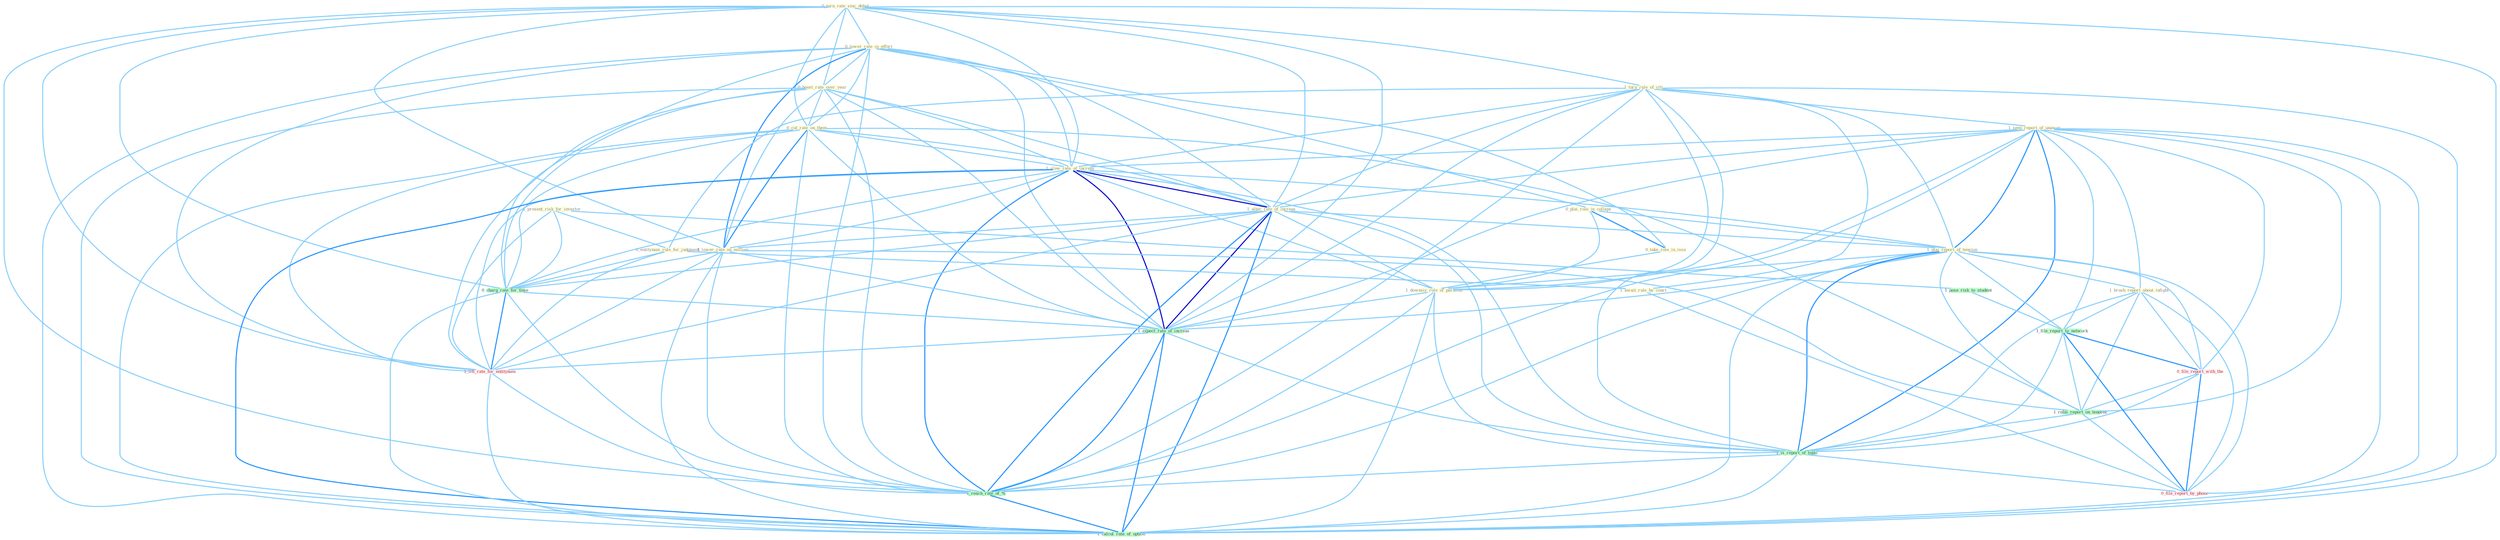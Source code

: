 Graph G{ 
    node
    [shape=polygon,style=filled,width=.5,height=.06,color="#BDFCC9",fixedsize=true,fontsize=4,
    fontcolor="#2f4f4f"];
    {node
    [color="#ffffe0", fontcolor="#8b7d6b"] "0_turn_rate_sinc_debut " "0_lower_rate_in_effort " "1_present_risk_for_investor " "0_boost_rate_over_year " "0_cut_rate_on_them " "1_turn_rule_of_citi " "0_plai_role_in_collaps " "1_seen_report_of_unawar " "1_slow_rate_of_increas " "0_take_role_in_issu " "1_alter_rate_of_increas " "1_lower_rate_on_million " "0_entitynam_rule_for_judgment " "1_plai_report_of_tension " "1_brush_report_about_infight " "1_await_rule_by_court " "1_downsiz_role_of_parastat "}
{node [color="#fff0f5", fontcolor="#b22222"] "0_file_report_with_the " "1_lift_rate_for_entitynam " "0_file_report_by_phone "}
edge [color="#B0E2FF"];

	"0_turn_rate_sinc_debut " -- "0_lower_rate_in_effort " [w="1", color="#87cefa" ];
	"0_turn_rate_sinc_debut " -- "0_boost_rate_over_year " [w="1", color="#87cefa" ];
	"0_turn_rate_sinc_debut " -- "0_cut_rate_on_them " [w="1", color="#87cefa" ];
	"0_turn_rate_sinc_debut " -- "1_turn_rule_of_citi " [w="1", color="#87cefa" ];
	"0_turn_rate_sinc_debut " -- "1_slow_rate_of_increas " [w="1", color="#87cefa" ];
	"0_turn_rate_sinc_debut " -- "1_alter_rate_of_increas " [w="1", color="#87cefa" ];
	"0_turn_rate_sinc_debut " -- "1_lower_rate_on_million " [w="1", color="#87cefa" ];
	"0_turn_rate_sinc_debut " -- "0_charg_rate_for_time " [w="1", color="#87cefa" ];
	"0_turn_rate_sinc_debut " -- "1_expect_rate_of_increas " [w="1", color="#87cefa" ];
	"0_turn_rate_sinc_debut " -- "1_lift_rate_for_entitynam " [w="1", color="#87cefa" ];
	"0_turn_rate_sinc_debut " -- "1_reach_rate_of_% " [w="1", color="#87cefa" ];
	"0_turn_rate_sinc_debut " -- "1_calcul_rate_of_option " [w="1", color="#87cefa" ];
	"0_lower_rate_in_effort " -- "0_boost_rate_over_year " [w="1", color="#87cefa" ];
	"0_lower_rate_in_effort " -- "0_cut_rate_on_them " [w="1", color="#87cefa" ];
	"0_lower_rate_in_effort " -- "0_plai_role_in_collaps " [w="1", color="#87cefa" ];
	"0_lower_rate_in_effort " -- "1_slow_rate_of_increas " [w="1", color="#87cefa" ];
	"0_lower_rate_in_effort " -- "0_take_role_in_issu " [w="1", color="#87cefa" ];
	"0_lower_rate_in_effort " -- "1_alter_rate_of_increas " [w="1", color="#87cefa" ];
	"0_lower_rate_in_effort " -- "1_lower_rate_on_million " [w="2", color="#1e90ff" , len=0.8];
	"0_lower_rate_in_effort " -- "0_charg_rate_for_time " [w="1", color="#87cefa" ];
	"0_lower_rate_in_effort " -- "1_expect_rate_of_increas " [w="1", color="#87cefa" ];
	"0_lower_rate_in_effort " -- "1_lift_rate_for_entitynam " [w="1", color="#87cefa" ];
	"0_lower_rate_in_effort " -- "1_reach_rate_of_% " [w="1", color="#87cefa" ];
	"0_lower_rate_in_effort " -- "1_calcul_rate_of_option " [w="1", color="#87cefa" ];
	"1_present_risk_for_investor " -- "0_entitynam_rule_for_judgment " [w="1", color="#87cefa" ];
	"1_present_risk_for_investor " -- "1_pose_risk_to_student " [w="1", color="#87cefa" ];
	"1_present_risk_for_investor " -- "0_charg_rate_for_time " [w="1", color="#87cefa" ];
	"1_present_risk_for_investor " -- "1_lift_rate_for_entitynam " [w="1", color="#87cefa" ];
	"0_boost_rate_over_year " -- "0_cut_rate_on_them " [w="1", color="#87cefa" ];
	"0_boost_rate_over_year " -- "1_slow_rate_of_increas " [w="1", color="#87cefa" ];
	"0_boost_rate_over_year " -- "1_alter_rate_of_increas " [w="1", color="#87cefa" ];
	"0_boost_rate_over_year " -- "1_lower_rate_on_million " [w="1", color="#87cefa" ];
	"0_boost_rate_over_year " -- "0_charg_rate_for_time " [w="1", color="#87cefa" ];
	"0_boost_rate_over_year " -- "1_expect_rate_of_increas " [w="1", color="#87cefa" ];
	"0_boost_rate_over_year " -- "1_lift_rate_for_entitynam " [w="1", color="#87cefa" ];
	"0_boost_rate_over_year " -- "1_reach_rate_of_% " [w="1", color="#87cefa" ];
	"0_boost_rate_over_year " -- "1_calcul_rate_of_option " [w="1", color="#87cefa" ];
	"0_cut_rate_on_them " -- "1_slow_rate_of_increas " [w="1", color="#87cefa" ];
	"0_cut_rate_on_them " -- "1_alter_rate_of_increas " [w="1", color="#87cefa" ];
	"0_cut_rate_on_them " -- "1_lower_rate_on_million " [w="2", color="#1e90ff" , len=0.8];
	"0_cut_rate_on_them " -- "0_charg_rate_for_time " [w="1", color="#87cefa" ];
	"0_cut_rate_on_them " -- "1_expect_rate_of_increas " [w="1", color="#87cefa" ];
	"0_cut_rate_on_them " -- "1_relai_report_on_tendenc " [w="1", color="#87cefa" ];
	"0_cut_rate_on_them " -- "1_lift_rate_for_entitynam " [w="1", color="#87cefa" ];
	"0_cut_rate_on_them " -- "1_reach_rate_of_% " [w="1", color="#87cefa" ];
	"0_cut_rate_on_them " -- "1_calcul_rate_of_option " [w="1", color="#87cefa" ];
	"1_turn_rule_of_citi " -- "1_seen_report_of_unawar " [w="1", color="#87cefa" ];
	"1_turn_rule_of_citi " -- "1_slow_rate_of_increas " [w="1", color="#87cefa" ];
	"1_turn_rule_of_citi " -- "1_alter_rate_of_increas " [w="1", color="#87cefa" ];
	"1_turn_rule_of_citi " -- "0_entitynam_rule_for_judgment " [w="1", color="#87cefa" ];
	"1_turn_rule_of_citi " -- "1_plai_report_of_tension " [w="1", color="#87cefa" ];
	"1_turn_rule_of_citi " -- "1_await_rule_by_court " [w="1", color="#87cefa" ];
	"1_turn_rule_of_citi " -- "1_downsiz_role_of_parastat " [w="1", color="#87cefa" ];
	"1_turn_rule_of_citi " -- "1_expect_rate_of_increas " [w="1", color="#87cefa" ];
	"1_turn_rule_of_citi " -- "1_is_report_of_topic " [w="1", color="#87cefa" ];
	"1_turn_rule_of_citi " -- "1_reach_rate_of_% " [w="1", color="#87cefa" ];
	"1_turn_rule_of_citi " -- "1_calcul_rate_of_option " [w="1", color="#87cefa" ];
	"0_plai_role_in_collaps " -- "0_take_role_in_issu " [w="2", color="#1e90ff" , len=0.8];
	"0_plai_role_in_collaps " -- "1_plai_report_of_tension " [w="1", color="#87cefa" ];
	"0_plai_role_in_collaps " -- "1_downsiz_role_of_parastat " [w="1", color="#87cefa" ];
	"1_seen_report_of_unawar " -- "1_slow_rate_of_increas " [w="1", color="#87cefa" ];
	"1_seen_report_of_unawar " -- "1_alter_rate_of_increas " [w="1", color="#87cefa" ];
	"1_seen_report_of_unawar " -- "1_plai_report_of_tension " [w="2", color="#1e90ff" , len=0.8];
	"1_seen_report_of_unawar " -- "1_brush_report_about_infight " [w="1", color="#87cefa" ];
	"1_seen_report_of_unawar " -- "1_downsiz_role_of_parastat " [w="1", color="#87cefa" ];
	"1_seen_report_of_unawar " -- "1_file_report_to_network " [w="1", color="#87cefa" ];
	"1_seen_report_of_unawar " -- "0_file_report_with_the " [w="1", color="#87cefa" ];
	"1_seen_report_of_unawar " -- "1_expect_rate_of_increas " [w="1", color="#87cefa" ];
	"1_seen_report_of_unawar " -- "1_relai_report_on_tendenc " [w="1", color="#87cefa" ];
	"1_seen_report_of_unawar " -- "1_is_report_of_topic " [w="2", color="#1e90ff" , len=0.8];
	"1_seen_report_of_unawar " -- "1_reach_rate_of_% " [w="1", color="#87cefa" ];
	"1_seen_report_of_unawar " -- "0_file_report_by_phone " [w="1", color="#87cefa" ];
	"1_seen_report_of_unawar " -- "1_calcul_rate_of_option " [w="1", color="#87cefa" ];
	"1_slow_rate_of_increas " -- "1_alter_rate_of_increas " [w="3", color="#0000cd" , len=0.6];
	"1_slow_rate_of_increas " -- "1_lower_rate_on_million " [w="1", color="#87cefa" ];
	"1_slow_rate_of_increas " -- "1_plai_report_of_tension " [w="1", color="#87cefa" ];
	"1_slow_rate_of_increas " -- "1_downsiz_role_of_parastat " [w="1", color="#87cefa" ];
	"1_slow_rate_of_increas " -- "0_charg_rate_for_time " [w="1", color="#87cefa" ];
	"1_slow_rate_of_increas " -- "1_expect_rate_of_increas " [w="3", color="#0000cd" , len=0.6];
	"1_slow_rate_of_increas " -- "1_lift_rate_for_entitynam " [w="1", color="#87cefa" ];
	"1_slow_rate_of_increas " -- "1_is_report_of_topic " [w="1", color="#87cefa" ];
	"1_slow_rate_of_increas " -- "1_reach_rate_of_% " [w="2", color="#1e90ff" , len=0.8];
	"1_slow_rate_of_increas " -- "1_calcul_rate_of_option " [w="2", color="#1e90ff" , len=0.8];
	"0_take_role_in_issu " -- "1_downsiz_role_of_parastat " [w="1", color="#87cefa" ];
	"1_alter_rate_of_increas " -- "1_lower_rate_on_million " [w="1", color="#87cefa" ];
	"1_alter_rate_of_increas " -- "1_plai_report_of_tension " [w="1", color="#87cefa" ];
	"1_alter_rate_of_increas " -- "1_downsiz_role_of_parastat " [w="1", color="#87cefa" ];
	"1_alter_rate_of_increas " -- "0_charg_rate_for_time " [w="1", color="#87cefa" ];
	"1_alter_rate_of_increas " -- "1_expect_rate_of_increas " [w="3", color="#0000cd" , len=0.6];
	"1_alter_rate_of_increas " -- "1_lift_rate_for_entitynam " [w="1", color="#87cefa" ];
	"1_alter_rate_of_increas " -- "1_is_report_of_topic " [w="1", color="#87cefa" ];
	"1_alter_rate_of_increas " -- "1_reach_rate_of_% " [w="2", color="#1e90ff" , len=0.8];
	"1_alter_rate_of_increas " -- "1_calcul_rate_of_option " [w="2", color="#1e90ff" , len=0.8];
	"1_lower_rate_on_million " -- "0_charg_rate_for_time " [w="1", color="#87cefa" ];
	"1_lower_rate_on_million " -- "1_expect_rate_of_increas " [w="1", color="#87cefa" ];
	"1_lower_rate_on_million " -- "1_relai_report_on_tendenc " [w="1", color="#87cefa" ];
	"1_lower_rate_on_million " -- "1_lift_rate_for_entitynam " [w="1", color="#87cefa" ];
	"1_lower_rate_on_million " -- "1_reach_rate_of_% " [w="1", color="#87cefa" ];
	"1_lower_rate_on_million " -- "1_calcul_rate_of_option " [w="1", color="#87cefa" ];
	"0_entitynam_rule_for_judgment " -- "1_await_rule_by_court " [w="1", color="#87cefa" ];
	"0_entitynam_rule_for_judgment " -- "0_charg_rate_for_time " [w="1", color="#87cefa" ];
	"0_entitynam_rule_for_judgment " -- "1_lift_rate_for_entitynam " [w="1", color="#87cefa" ];
	"1_plai_report_of_tension " -- "1_brush_report_about_infight " [w="1", color="#87cefa" ];
	"1_plai_report_of_tension " -- "1_downsiz_role_of_parastat " [w="1", color="#87cefa" ];
	"1_plai_report_of_tension " -- "1_file_report_to_network " [w="1", color="#87cefa" ];
	"1_plai_report_of_tension " -- "0_file_report_with_the " [w="1", color="#87cefa" ];
	"1_plai_report_of_tension " -- "1_expect_rate_of_increas " [w="1", color="#87cefa" ];
	"1_plai_report_of_tension " -- "1_relai_report_on_tendenc " [w="1", color="#87cefa" ];
	"1_plai_report_of_tension " -- "1_is_report_of_topic " [w="2", color="#1e90ff" , len=0.8];
	"1_plai_report_of_tension " -- "1_reach_rate_of_% " [w="1", color="#87cefa" ];
	"1_plai_report_of_tension " -- "0_file_report_by_phone " [w="1", color="#87cefa" ];
	"1_plai_report_of_tension " -- "1_calcul_rate_of_option " [w="1", color="#87cefa" ];
	"1_brush_report_about_infight " -- "1_file_report_to_network " [w="1", color="#87cefa" ];
	"1_brush_report_about_infight " -- "0_file_report_with_the " [w="1", color="#87cefa" ];
	"1_brush_report_about_infight " -- "1_relai_report_on_tendenc " [w="1", color="#87cefa" ];
	"1_brush_report_about_infight " -- "1_is_report_of_topic " [w="1", color="#87cefa" ];
	"1_brush_report_about_infight " -- "0_file_report_by_phone " [w="1", color="#87cefa" ];
	"1_await_rule_by_court " -- "0_file_report_by_phone " [w="1", color="#87cefa" ];
	"1_downsiz_role_of_parastat " -- "1_expect_rate_of_increas " [w="1", color="#87cefa" ];
	"1_downsiz_role_of_parastat " -- "1_is_report_of_topic " [w="1", color="#87cefa" ];
	"1_downsiz_role_of_parastat " -- "1_reach_rate_of_% " [w="1", color="#87cefa" ];
	"1_downsiz_role_of_parastat " -- "1_calcul_rate_of_option " [w="1", color="#87cefa" ];
	"1_pose_risk_to_student " -- "1_file_report_to_network " [w="1", color="#87cefa" ];
	"1_file_report_to_network " -- "0_file_report_with_the " [w="2", color="#1e90ff" , len=0.8];
	"1_file_report_to_network " -- "1_relai_report_on_tendenc " [w="1", color="#87cefa" ];
	"1_file_report_to_network " -- "1_is_report_of_topic " [w="1", color="#87cefa" ];
	"1_file_report_to_network " -- "0_file_report_by_phone " [w="2", color="#1e90ff" , len=0.8];
	"0_file_report_with_the " -- "1_relai_report_on_tendenc " [w="1", color="#87cefa" ];
	"0_file_report_with_the " -- "1_is_report_of_topic " [w="1", color="#87cefa" ];
	"0_file_report_with_the " -- "0_file_report_by_phone " [w="2", color="#1e90ff" , len=0.8];
	"0_charg_rate_for_time " -- "1_expect_rate_of_increas " [w="1", color="#87cefa" ];
	"0_charg_rate_for_time " -- "1_lift_rate_for_entitynam " [w="2", color="#1e90ff" , len=0.8];
	"0_charg_rate_for_time " -- "1_reach_rate_of_% " [w="1", color="#87cefa" ];
	"0_charg_rate_for_time " -- "1_calcul_rate_of_option " [w="1", color="#87cefa" ];
	"1_expect_rate_of_increas " -- "1_lift_rate_for_entitynam " [w="1", color="#87cefa" ];
	"1_expect_rate_of_increas " -- "1_is_report_of_topic " [w="1", color="#87cefa" ];
	"1_expect_rate_of_increas " -- "1_reach_rate_of_% " [w="2", color="#1e90ff" , len=0.8];
	"1_expect_rate_of_increas " -- "1_calcul_rate_of_option " [w="2", color="#1e90ff" , len=0.8];
	"1_relai_report_on_tendenc " -- "1_is_report_of_topic " [w="1", color="#87cefa" ];
	"1_relai_report_on_tendenc " -- "0_file_report_by_phone " [w="1", color="#87cefa" ];
	"1_lift_rate_for_entitynam " -- "1_reach_rate_of_% " [w="1", color="#87cefa" ];
	"1_lift_rate_for_entitynam " -- "1_calcul_rate_of_option " [w="1", color="#87cefa" ];
	"1_is_report_of_topic " -- "1_reach_rate_of_% " [w="1", color="#87cefa" ];
	"1_is_report_of_topic " -- "0_file_report_by_phone " [w="1", color="#87cefa" ];
	"1_is_report_of_topic " -- "1_calcul_rate_of_option " [w="1", color="#87cefa" ];
	"1_reach_rate_of_% " -- "1_calcul_rate_of_option " [w="2", color="#1e90ff" , len=0.8];
}